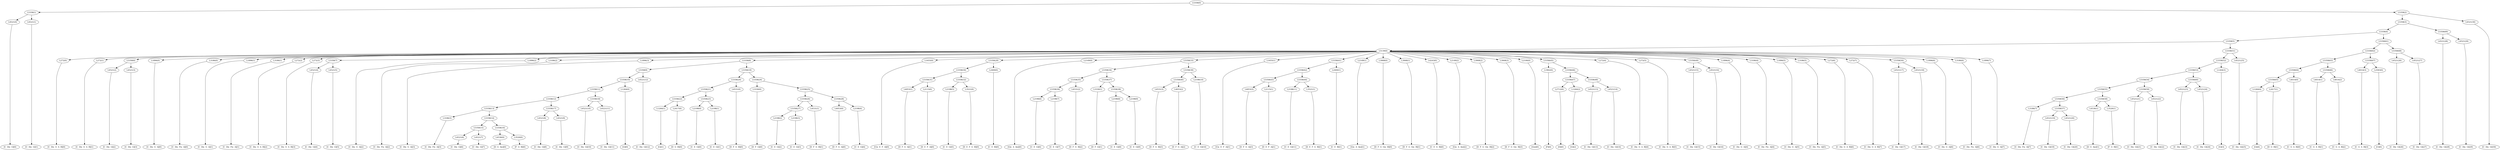 digraph sample{
"L4521(0)"->"[C  Dis  G](0)"
"L4521(1)"->"[C  Dis  G](1)"
"L5358(1)"->"L4521(0)"
"L5358(1)"->"L4521(1)"
"L272(0)"->"[C  Dis  G  A  B](0)"
"L272(1)"->"[C  Dis  G  A  B](1)"
"L4521(2)"->"[C  Dis  G](2)"
"L4521(3)"->"[C  Dis  G](3)"
"L5358(6)"->"L4521(2)"
"L5358(6)"->"L4521(3)"
"L1896(0)"->"[C  Dis  G  A](0)"
"L3186(0)"->"[C  Dis  Fis  A](0)"
"L1896(1)"->"[C  Dis  G  A](1)"
"L3186(1)"->"[C  Dis  Fis  A](1)"
"L272(2)"->"[C  Dis  G  A  B](2)"
"L272(3)"->"[C  Dis  G  A  B](3)"
"L4521(4)"->"[C  Dis  G](4)"
"L4521(5)"->"[C  Dis  G](5)"
"L5358(7)"->"L4521(4)"
"L5358(7)"->"L4521(5)"
"L1896(2)"->"[C  Dis  G  A](2)"
"L3186(2)"->"[C  Dis  Fis  A](2)"
"L1896(3)"->"[C  Dis  G  A](3)"
"L3186(3)"->"[C  Dis  Fis  A](3)"
"L4521(6)"->"[C  Dis  G](6)"
"L4521(7)"->"[C  Dis  G](7)"
"L5358(15)"->"L4521(6)"
"L5358(15)"->"L4521(7)"
"L4536(0)"->"[D  G  Ais](0)"
"L3520(0)"->"[F  G  B](0)"
"L5358(16)"->"L4536(0)"
"L5358(16)"->"L3520(0)"
"L5358(14)"->"L5358(15)"
"L5358(14)"->"L5358(16)"
"L5358(13)"->"L3186(3)"
"L5358(13)"->"L5358(14)"
"L4521(8)"->"[C  Dis  G](8)"
"L4521(9)"->"[C  Dis  G](9)"
"L5358(17)"->"L4521(8)"
"L5358(17)"->"L4521(9)"
"L5358(12)"->"L5358(13)"
"L5358(12)"->"L5358(17)"
"L4521(10)"->"[C  Dis  G](10)"
"L4521(11)"->"[C  Dis  G](11)"
"L5358(18)"->"L4521(10)"
"L5358(18)"->"L4521(11)"
"L5358(11)"->"L5358(12)"
"L5358(11)"->"L5358(18)"
"L1264(0)"->"[G](0)"
"L5358(10)"->"L5358(11)"
"L5358(10)"->"L1264(0)"
"L4521(12)"->"[C  Dis  G](12)"
"L5358(9)"->"L5358(10)"
"L5358(9)"->"L4521(12)"
"L1264(1)"->"[G](1)"
"L2417(0)"->"[D  G  B](0)"
"L5358(22)"->"L1264(1)"
"L5358(22)"->"L2417(0)"
"L2198(0)"->"[C  E  G](0)"
"L2198(1)"->"[C  E  G](1)"
"L5358(23)"->"L2198(0)"
"L5358(23)"->"L2198(1)"
"L5358(21)"->"L5358(22)"
"L5358(21)"->"L5358(23)"
"L4531(0)"->"[D  F  G  B](0)"
"L5358(20)"->"L5358(21)"
"L5358(20)"->"L4531(0)"
"L3330(0)"->"[D  F  G](0)"
"L2198(2)"->"[C  E  G](2)"
"L2198(3)"->"[C  E  G](3)"
"L5358(27)"->"L2198(2)"
"L5358(27)"->"L2198(3)"
"L4531(1)"->"[D  F  G  B](1)"
"L5358(26)"->"L5358(27)"
"L5358(26)"->"L4531(1)"
"L4053(0)"->"[D  F  G  A](0)"
"L2198(4)"->"[C  E  G](4)"
"L5358(28)"->"L4053(0)"
"L5358(28)"->"L2198(4)"
"L5358(25)"->"L5358(26)"
"L5358(25)"->"L5358(28)"
"L5358(24)"->"L3330(0)"
"L5358(24)"->"L5358(25)"
"L5358(19)"->"L5358(20)"
"L5358(19)"->"L5358(24)"
"L5358(8)"->"L5358(9)"
"L5358(8)"->"L5358(19)"
"L1655(0)"->"[Cis  E  F  A](0)"
"L4053(1)"->"[D  F  G  A](1)"
"L2115(0)"->"[D  E  F  A](0)"
"L5358(31)"->"L4053(1)"
"L5358(31)"->"L2115(0)"
"L2198(5)"->"[C  E  G](5)"
"L3521(0)"->"[D  E  F  G  B](0)"
"L5358(32)"->"L2198(5)"
"L5358(32)"->"L3521(0)"
"L5358(30)"->"L5358(31)"
"L5358(30)"->"L5358(32)"
"L2400(0)"->"[C  E  B](0)"
"L5358(29)"->"L5358(30)"
"L5358(29)"->"L2400(0)"
"L2149(0)"->"[Gis  A  Ais](0)"
"L2198(6)"->"[C  E  G](6)"
"L2198(7)"->"[C  E  G](7)"
"L5358(36)"->"L2198(6)"
"L5358(36)"->"L2198(7)"
"L4531(2)"->"[D  F  G  B](2)"
"L5358(35)"->"L5358(36)"
"L5358(35)"->"L4531(2)"
"L3330(1)"->"[D  F  G](1)"
"L2198(8)"->"[C  E  G](8)"
"L2198(9)"->"[C  E  G](9)"
"L5358(38)"->"L2198(8)"
"L5358(38)"->"L2198(9)"
"L5358(37)"->"L3330(1)"
"L5358(37)"->"L5358(38)"
"L5358(34)"->"L5358(35)"
"L5358(34)"->"L5358(37)"
"L4531(3)"->"[D  F  G  B](3)"
"L4053(2)"->"[D  F  G  A](2)"
"L5358(40)"->"L4531(3)"
"L5358(40)"->"L4053(2)"
"L2198(10)"->"[C  E  G](10)"
"L5358(39)"->"L5358(40)"
"L5358(39)"->"L2198(10)"
"L5358(33)"->"L5358(34)"
"L5358(33)"->"L5358(39)"
"L1655(1)"->"[Cis  E  F  A](1)"
"L4053(3)"->"[D  F  G  A](3)"
"L2115(1)"->"[D  E  F  A](1)"
"L5358(43)"->"L4053(3)"
"L5358(43)"->"L2115(1)"
"L2198(11)"->"[C  E  G](11)"
"L3521(1)"->"[D  E  F  G  B](1)"
"L5358(44)"->"L2198(11)"
"L5358(44)"->"L3521(1)"
"L5358(42)"->"L5358(43)"
"L5358(42)"->"L5358(44)"
"L2400(1)"->"[C  E  B](1)"
"L5358(41)"->"L5358(42)"
"L5358(41)"->"L2400(1)"
"L2149(1)"->"[Gis  A  Ais](1)"
"L3068(0)"->"[D  F  G  Gis  B](0)"
"L3068(1)"->"[D  F  G  Gis  B](1)"
"L4243(0)"->"[C  E  G  B](0)"
"L2149(2)"->"[Gis  A  Ais](2)"
"L3068(2)"->"[D  F  G  Gis  B](2)"
"L3068(3)"->"[D  F  G  Gis  B](3)"
"L2106(0)"->"[Gis](0)"
"L1962(0)"->"[F](0)"
"L2712(0)"->"[D](0)"
"L1264(2)"->"[G](2)"
"L5358(47)"->"L2712(0)"
"L5358(47)"->"L1264(2)"
"L4521(13)"->"[C  Dis  G](13)"
"L4521(14)"->"[C  Dis  G](14)"
"L5358(48)"->"L4521(13)"
"L5358(48)"->"L4521(14)"
"L5358(46)"->"L5358(47)"
"L5358(46)"->"L5358(48)"
"L5358(45)"->"L1962(0)"
"L5358(45)"->"L5358(46)"
"L272(4)"->"[C  Dis  G  A  B](4)"
"L272(5)"->"[C  Dis  G  A  B](5)"
"L4521(15)"->"[C  Dis  G](15)"
"L4521(16)"->"[C  Dis  G](16)"
"L5358(49)"->"L4521(15)"
"L5358(49)"->"L4521(16)"
"L1896(4)"->"[C  Dis  G  A](4)"
"L3186(4)"->"[C  Dis  Fis  A](4)"
"L1896(5)"->"[C  Dis  G  A](5)"
"L3186(5)"->"[C  Dis  Fis  A](5)"
"L272(6)"->"[C  Dis  G  A  B](6)"
"L272(7)"->"[C  Dis  G  A  B](7)"
"L4521(17)"->"[C  Dis  G](17)"
"L4521(18)"->"[C  Dis  G](18)"
"L5358(50)"->"L4521(17)"
"L5358(50)"->"L4521(18)"
"L1896(6)"->"[C  Dis  G  A](6)"
"L3186(6)"->"[C  Dis  Fis  A](6)"
"L1896(7)"->"[C  Dis  G  A](7)"
"L5139(0)"->"L272(0)"
"L5139(0)"->"L272(1)"
"L5139(0)"->"L5358(6)"
"L5139(0)"->"L1896(0)"
"L5139(0)"->"L3186(0)"
"L5139(0)"->"L1896(1)"
"L5139(0)"->"L3186(1)"
"L5139(0)"->"L272(2)"
"L5139(0)"->"L272(3)"
"L5139(0)"->"L5358(7)"
"L5139(0)"->"L1896(2)"
"L5139(0)"->"L3186(2)"
"L5139(0)"->"L1896(3)"
"L5139(0)"->"L5358(8)"
"L5139(0)"->"L1655(0)"
"L5139(0)"->"L5358(29)"
"L5139(0)"->"L2149(0)"
"L5139(0)"->"L5358(33)"
"L5139(0)"->"L1655(1)"
"L5139(0)"->"L5358(41)"
"L5139(0)"->"L2149(1)"
"L5139(0)"->"L3068(0)"
"L5139(0)"->"L3068(1)"
"L5139(0)"->"L4243(0)"
"L5139(0)"->"L2149(2)"
"L5139(0)"->"L3068(2)"
"L5139(0)"->"L3068(3)"
"L5139(0)"->"L2106(0)"
"L5139(0)"->"L5358(45)"
"L5139(0)"->"L272(4)"
"L5139(0)"->"L272(5)"
"L5139(0)"->"L5358(49)"
"L5139(0)"->"L1896(4)"
"L5139(0)"->"L3186(4)"
"L5139(0)"->"L1896(5)"
"L5139(0)"->"L3186(5)"
"L5139(0)"->"L272(6)"
"L5139(0)"->"L272(7)"
"L5139(0)"->"L5358(50)"
"L5139(0)"->"L1896(6)"
"L5139(0)"->"L3186(6)"
"L5139(0)"->"L1896(7)"
"L3186(7)"->"[C  Dis  Fis  A](7)"
"L4521(19)"->"[C  Dis  G](19)"
"L4521(20)"->"[C  Dis  G](20)"
"L5358(57)"->"L4521(19)"
"L5358(57)"->"L4521(20)"
"L5358(56)"->"L3186(7)"
"L5358(56)"->"L5358(57)"
"L4536(1)"->"[D  G  Ais](1)"
"L3520(1)"->"[F  G  B](1)"
"L5358(58)"->"L4536(1)"
"L5358(58)"->"L3520(1)"
"L5358(55)"->"L5358(56)"
"L5358(55)"->"L5358(58)"
"L4521(21)"->"[C  Dis  G](21)"
"L4521(22)"->"[C  Dis  G](22)"
"L5358(59)"->"L4521(21)"
"L5358(59)"->"L4521(22)"
"L5358(54)"->"L5358(55)"
"L5358(54)"->"L5358(59)"
"L4521(23)"->"[C  Dis  G](23)"
"L4521(24)"->"[C  Dis  G](24)"
"L5358(60)"->"L4521(23)"
"L5358(60)"->"L4521(24)"
"L5358(53)"->"L5358(54)"
"L5358(53)"->"L5358(60)"
"L1264(3)"->"[G](3)"
"L5358(52)"->"L5358(53)"
"L5358(52)"->"L1264(3)"
"L4521(25)"->"[C  Dis  G](25)"
"L5358(51)"->"L5358(52)"
"L5358(51)"->"L4521(25)"
"L5358(5)"->"L5139(0)"
"L5358(5)"->"L5358(51)"
"L1264(4)"->"[G](4)"
"L2417(1)"->"[D  G  B](1)"
"L5358(65)"->"L1264(4)"
"L5358(65)"->"L2417(1)"
"L4014(0)"->"[C  G  A  B](0)"
"L5358(64)"->"L5358(65)"
"L5358(64)"->"L4014(0)"
"L4014(1)"->"[C  G  A  B](1)"
"L4014(2)"->"[C  G  A  B](2)"
"L5358(66)"->"L4014(1)"
"L5358(66)"->"L4014(2)"
"L5358(63)"->"L5358(64)"
"L5358(63)"->"L5358(66)"
"L4014(3)"->"[C  G  A  B](3)"
"L2583(0)"->"[C](0)"
"L5358(67)"->"L4014(3)"
"L5358(67)"->"L2583(0)"
"L5358(62)"->"L5358(63)"
"L5358(62)"->"L5358(67)"
"L4521(26)"->"[C  Dis  G](26)"
"L4521(27)"->"[C  Dis  G](27)"
"L5358(68)"->"L4521(26)"
"L5358(68)"->"L4521(27)"
"L5358(61)"->"L5358(62)"
"L5358(61)"->"L5358(68)"
"L5358(4)"->"L5358(5)"
"L5358(4)"->"L5358(61)"
"L4521(28)"->"[C  Dis  G](28)"
"L4521(29)"->"[C  Dis  G](29)"
"L5358(69)"->"L4521(28)"
"L5358(69)"->"L4521(29)"
"L5358(3)"->"L5358(4)"
"L5358(3)"->"L5358(69)"
"L4521(30)"->"[C  Dis  G](30)"
"L5358(2)"->"L5358(3)"
"L5358(2)"->"L4521(30)"
"L5358(0)"->"L5358(1)"
"L5358(0)"->"L5358(2)"
{rank = min; "L5358(0)"}
{rank = same; "L5358(1)"; "L5358(2)";}
{rank = same; "L4521(0)"; "L4521(1)"; "L5358(3)"; "L4521(30)";}
{rank = same; "L5358(4)"; "L5358(69)";}
{rank = same; "L5358(5)"; "L5358(61)"; "L4521(28)"; "L4521(29)";}
{rank = same; "L5139(0)"; "L5358(51)"; "L5358(62)"; "L5358(68)";}
{rank = same; "L272(0)"; "L272(1)"; "L5358(6)"; "L1896(0)"; "L3186(0)"; "L1896(1)"; "L3186(1)"; "L272(2)"; "L272(3)"; "L5358(7)"; "L1896(2)"; "L3186(2)"; "L1896(3)"; "L5358(8)"; "L1655(0)"; "L5358(29)"; "L2149(0)"; "L5358(33)"; "L1655(1)"; "L5358(41)"; "L2149(1)"; "L3068(0)"; "L3068(1)"; "L4243(0)"; "L2149(2)"; "L3068(2)"; "L3068(3)"; "L2106(0)"; "L5358(45)"; "L272(4)"; "L272(5)"; "L5358(49)"; "L1896(4)"; "L3186(4)"; "L1896(5)"; "L3186(5)"; "L272(6)"; "L272(7)"; "L5358(50)"; "L1896(6)"; "L3186(6)"; "L1896(7)"; "L5358(52)"; "L4521(25)"; "L5358(63)"; "L5358(67)"; "L4521(26)"; "L4521(27)";}
{rank = same; "L4521(2)"; "L4521(3)"; "L4521(4)"; "L4521(5)"; "L5358(9)"; "L5358(19)"; "L5358(30)"; "L2400(0)"; "L5358(34)"; "L5358(39)"; "L5358(42)"; "L2400(1)"; "L1962(0)"; "L5358(46)"; "L4521(15)"; "L4521(16)"; "L4521(17)"; "L4521(18)"; "L5358(53)"; "L1264(3)"; "L5358(64)"; "L5358(66)"; "L4014(3)"; "L2583(0)";}
{rank = same; "L5358(10)"; "L4521(12)"; "L5358(20)"; "L5358(24)"; "L5358(31)"; "L5358(32)"; "L5358(35)"; "L5358(37)"; "L5358(40)"; "L2198(10)"; "L5358(43)"; "L5358(44)"; "L5358(47)"; "L5358(48)"; "L5358(54)"; "L5358(60)"; "L5358(65)"; "L4014(0)"; "L4014(1)"; "L4014(2)";}
{rank = same; "L5358(11)"; "L1264(0)"; "L5358(21)"; "L4531(0)"; "L3330(0)"; "L5358(25)"; "L4053(1)"; "L2115(0)"; "L2198(5)"; "L3521(0)"; "L5358(36)"; "L4531(2)"; "L3330(1)"; "L5358(38)"; "L4531(3)"; "L4053(2)"; "L4053(3)"; "L2115(1)"; "L2198(11)"; "L3521(1)"; "L2712(0)"; "L1264(2)"; "L4521(13)"; "L4521(14)"; "L5358(55)"; "L5358(59)"; "L4521(23)"; "L4521(24)"; "L1264(4)"; "L2417(1)";}
{rank = same; "L5358(12)"; "L5358(18)"; "L5358(22)"; "L5358(23)"; "L5358(26)"; "L5358(28)"; "L2198(6)"; "L2198(7)"; "L2198(8)"; "L2198(9)"; "L5358(56)"; "L5358(58)"; "L4521(21)"; "L4521(22)";}
{rank = same; "L5358(13)"; "L5358(17)"; "L4521(10)"; "L4521(11)"; "L1264(1)"; "L2417(0)"; "L2198(0)"; "L2198(1)"; "L5358(27)"; "L4531(1)"; "L4053(0)"; "L2198(4)"; "L3186(7)"; "L5358(57)"; "L4536(1)"; "L3520(1)";}
{rank = same; "L3186(3)"; "L5358(14)"; "L4521(8)"; "L4521(9)"; "L2198(2)"; "L2198(3)"; "L4521(19)"; "L4521(20)";}
{rank = same; "L5358(15)"; "L5358(16)";}
{rank = same; "L4521(6)"; "L4521(7)"; "L4536(0)"; "L3520(0)";}
{rank = max; "[C  Dis  Fis  A](0)"; "[C  Dis  Fis  A](1)"; "[C  Dis  Fis  A](2)"; "[C  Dis  Fis  A](3)"; "[C  Dis  Fis  A](4)"; "[C  Dis  Fis  A](5)"; "[C  Dis  Fis  A](6)"; "[C  Dis  Fis  A](7)"; "[C  Dis  G  A  B](0)"; "[C  Dis  G  A  B](1)"; "[C  Dis  G  A  B](2)"; "[C  Dis  G  A  B](3)"; "[C  Dis  G  A  B](4)"; "[C  Dis  G  A  B](5)"; "[C  Dis  G  A  B](6)"; "[C  Dis  G  A  B](7)"; "[C  Dis  G  A](0)"; "[C  Dis  G  A](1)"; "[C  Dis  G  A](2)"; "[C  Dis  G  A](3)"; "[C  Dis  G  A](4)"; "[C  Dis  G  A](5)"; "[C  Dis  G  A](6)"; "[C  Dis  G  A](7)"; "[C  Dis  G](0)"; "[C  Dis  G](1)"; "[C  Dis  G](10)"; "[C  Dis  G](11)"; "[C  Dis  G](12)"; "[C  Dis  G](13)"; "[C  Dis  G](14)"; "[C  Dis  G](15)"; "[C  Dis  G](16)"; "[C  Dis  G](17)"; "[C  Dis  G](18)"; "[C  Dis  G](19)"; "[C  Dis  G](2)"; "[C  Dis  G](20)"; "[C  Dis  G](21)"; "[C  Dis  G](22)"; "[C  Dis  G](23)"; "[C  Dis  G](24)"; "[C  Dis  G](25)"; "[C  Dis  G](26)"; "[C  Dis  G](27)"; "[C  Dis  G](28)"; "[C  Dis  G](29)"; "[C  Dis  G](3)"; "[C  Dis  G](30)"; "[C  Dis  G](4)"; "[C  Dis  G](5)"; "[C  Dis  G](6)"; "[C  Dis  G](7)"; "[C  Dis  G](8)"; "[C  Dis  G](9)"; "[C  E  B](0)"; "[C  E  B](1)"; "[C  E  G  B](0)"; "[C  E  G](0)"; "[C  E  G](1)"; "[C  E  G](10)"; "[C  E  G](11)"; "[C  E  G](2)"; "[C  E  G](3)"; "[C  E  G](4)"; "[C  E  G](5)"; "[C  E  G](6)"; "[C  E  G](7)"; "[C  E  G](8)"; "[C  E  G](9)"; "[C  G  A  B](0)"; "[C  G  A  B](1)"; "[C  G  A  B](2)"; "[C  G  A  B](3)"; "[C](0)"; "[Cis  E  F  A](0)"; "[Cis  E  F  A](1)"; "[D  E  F  A](0)"; "[D  E  F  A](1)"; "[D  E  F  G  B](0)"; "[D  E  F  G  B](1)"; "[D  F  G  A](0)"; "[D  F  G  A](1)"; "[D  F  G  A](2)"; "[D  F  G  A](3)"; "[D  F  G  B](0)"; "[D  F  G  B](1)"; "[D  F  G  B](2)"; "[D  F  G  B](3)"; "[D  F  G  Gis  B](0)"; "[D  F  G  Gis  B](1)"; "[D  F  G  Gis  B](2)"; "[D  F  G  Gis  B](3)"; "[D  F  G](0)"; "[D  F  G](1)"; "[D  G  Ais](0)"; "[D  G  Ais](1)"; "[D  G  B](0)"; "[D  G  B](1)"; "[D](0)"; "[F  G  B](0)"; "[F  G  B](1)"; "[F](0)"; "[G](0)"; "[G](1)"; "[G](2)"; "[G](3)"; "[G](4)"; "[Gis  A  Ais](0)"; "[Gis  A  Ais](1)"; "[Gis  A  Ais](2)"; "[Gis](0)";}
}